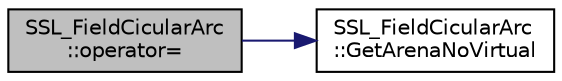 digraph "SSL_FieldCicularArc::operator="
{
 // INTERACTIVE_SVG=YES
  edge [fontname="Helvetica",fontsize="10",labelfontname="Helvetica",labelfontsize="10"];
  node [fontname="Helvetica",fontsize="10",shape=record];
  rankdir="LR";
  Node1 [label="SSL_FieldCicularArc\l::operator=",height=0.2,width=0.4,color="black", fillcolor="grey75", style="filled", fontcolor="black"];
  Node1 -> Node2 [color="midnightblue",fontsize="10",style="solid",fontname="Helvetica"];
  Node2 [label="SSL_FieldCicularArc\l::GetArenaNoVirtual",height=0.2,width=0.4,color="black", fillcolor="white", style="filled",URL="$d4/dee/class_s_s_l___field_cicular_arc.html#a985a37ad12a08ec64c8aaf1ca7d458f9"];
}
